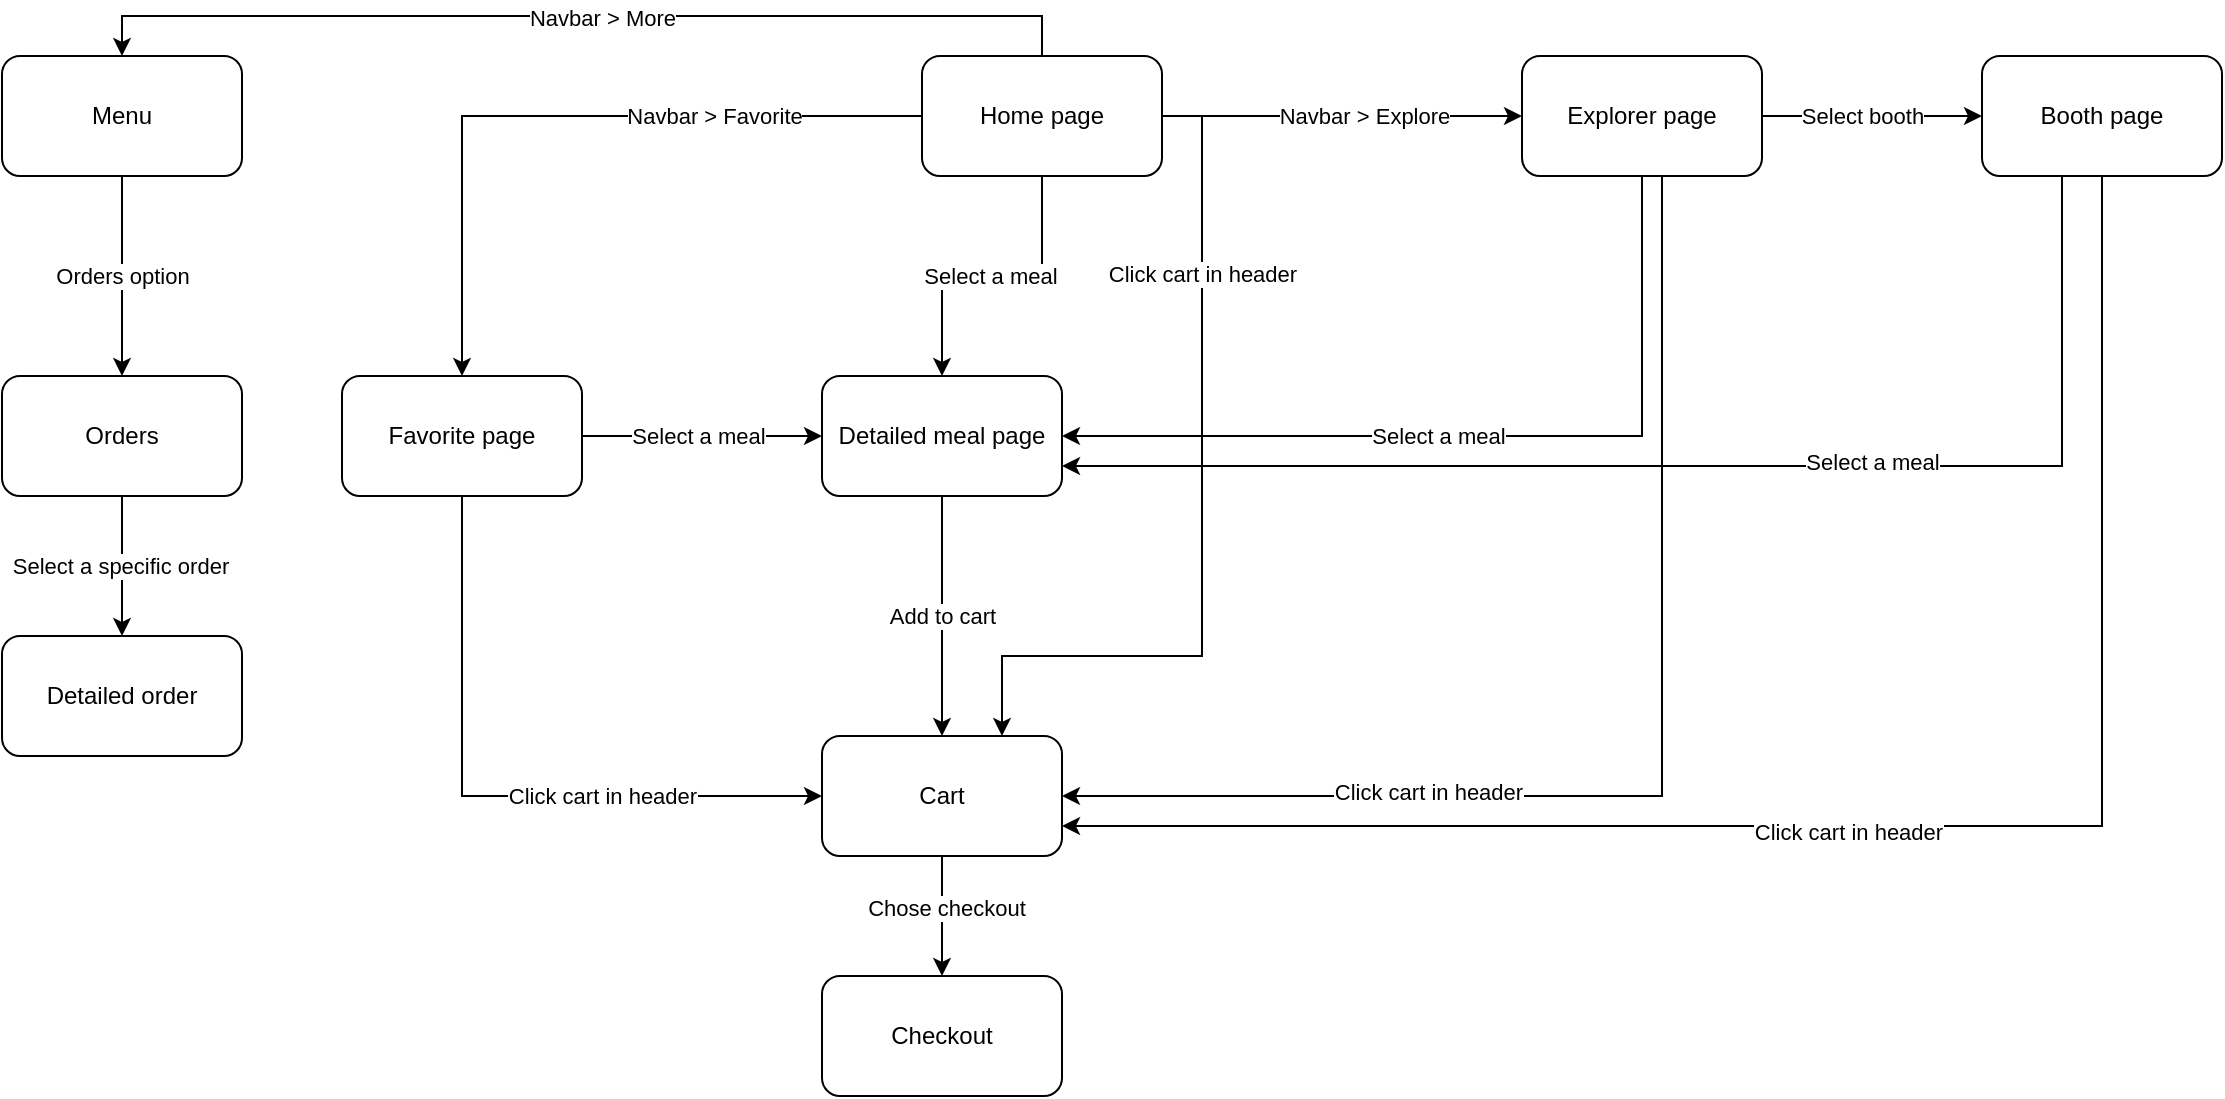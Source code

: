 <mxfile version="22.1.2" type="device">
  <diagram name="Page-1" id="QMOfyTWJjr2UdWzFDMdc">
    <mxGraphModel dx="2284" dy="780" grid="1" gridSize="10" guides="1" tooltips="1" connect="1" arrows="1" fold="1" page="1" pageScale="1" pageWidth="850" pageHeight="1100" math="0" shadow="0">
      <root>
        <mxCell id="0" />
        <mxCell id="1" parent="0" />
        <mxCell id="fd9m6jga8LRiLZvmEWE1-3" style="edgeStyle=orthogonalEdgeStyle;rounded=0;orthogonalLoop=1;jettySize=auto;html=1;" parent="1" source="fd9m6jga8LRiLZvmEWE1-1" target="fd9m6jga8LRiLZvmEWE1-2" edge="1">
          <mxGeometry relative="1" as="geometry" />
        </mxCell>
        <mxCell id="fd9m6jga8LRiLZvmEWE1-13" value="Select a meal" style="edgeLabel;html=1;align=center;verticalAlign=middle;resizable=0;points=[];" parent="fd9m6jga8LRiLZvmEWE1-3" vertex="1" connectable="0">
          <mxGeometry x="0.014" relative="1" as="geometry">
            <mxPoint as="offset" />
          </mxGeometry>
        </mxCell>
        <mxCell id="fd9m6jga8LRiLZvmEWE1-5" style="edgeStyle=orthogonalEdgeStyle;rounded=0;orthogonalLoop=1;jettySize=auto;html=1;" parent="1" source="fd9m6jga8LRiLZvmEWE1-1" target="fd9m6jga8LRiLZvmEWE1-4" edge="1">
          <mxGeometry relative="1" as="geometry" />
        </mxCell>
        <mxCell id="fd9m6jga8LRiLZvmEWE1-12" value="Navbar &amp;gt; Explore" style="edgeLabel;html=1;align=center;verticalAlign=middle;resizable=0;points=[];" parent="fd9m6jga8LRiLZvmEWE1-5" vertex="1" connectable="0">
          <mxGeometry x="-0.24" y="1" relative="1" as="geometry">
            <mxPoint x="32" y="1" as="offset" />
          </mxGeometry>
        </mxCell>
        <mxCell id="fd9m6jga8LRiLZvmEWE1-29" style="edgeStyle=orthogonalEdgeStyle;rounded=0;orthogonalLoop=1;jettySize=auto;html=1;entryX=0.75;entryY=0;entryDx=0;entryDy=0;" parent="1" source="fd9m6jga8LRiLZvmEWE1-1" target="fd9m6jga8LRiLZvmEWE1-23" edge="1">
          <mxGeometry relative="1" as="geometry">
            <Array as="points">
              <mxPoint x="260" y="110" />
              <mxPoint x="260" y="380" />
              <mxPoint x="160" y="380" />
            </Array>
          </mxGeometry>
        </mxCell>
        <mxCell id="fd9m6jga8LRiLZvmEWE1-30" value="Click cart in header" style="edgeLabel;html=1;align=center;verticalAlign=middle;resizable=0;points=[];" parent="fd9m6jga8LRiLZvmEWE1-29" vertex="1" connectable="0">
          <mxGeometry x="-0.541" relative="1" as="geometry">
            <mxPoint as="offset" />
          </mxGeometry>
        </mxCell>
        <mxCell id="ZRaLKVEQC1zzXZM8xtIm-1" style="edgeStyle=orthogonalEdgeStyle;rounded=0;orthogonalLoop=1;jettySize=auto;html=1;entryX=0.5;entryY=0;entryDx=0;entryDy=0;" edge="1" parent="1" source="fd9m6jga8LRiLZvmEWE1-1" target="fd9m6jga8LRiLZvmEWE1-6">
          <mxGeometry relative="1" as="geometry" />
        </mxCell>
        <mxCell id="ZRaLKVEQC1zzXZM8xtIm-2" value="Navbar &amp;gt; Favorite" style="edgeLabel;html=1;align=center;verticalAlign=middle;resizable=0;points=[];" vertex="1" connectable="0" parent="ZRaLKVEQC1zzXZM8xtIm-1">
          <mxGeometry x="-0.422" y="-4" relative="1" as="geometry">
            <mxPoint y="4" as="offset" />
          </mxGeometry>
        </mxCell>
        <mxCell id="ZRaLKVEQC1zzXZM8xtIm-3" style="edgeStyle=orthogonalEdgeStyle;rounded=0;orthogonalLoop=1;jettySize=auto;html=1;entryX=0.5;entryY=0;entryDx=0;entryDy=0;" edge="1" parent="1" source="fd9m6jga8LRiLZvmEWE1-1" target="fd9m6jga8LRiLZvmEWE1-8">
          <mxGeometry relative="1" as="geometry">
            <Array as="points">
              <mxPoint x="180" y="60" />
              <mxPoint x="-280" y="60" />
            </Array>
          </mxGeometry>
        </mxCell>
        <mxCell id="ZRaLKVEQC1zzXZM8xtIm-4" value="Navbar &amp;gt; More" style="edgeLabel;html=1;align=center;verticalAlign=middle;resizable=0;points=[];" vertex="1" connectable="0" parent="ZRaLKVEQC1zzXZM8xtIm-3">
          <mxGeometry x="-0.104" y="1" relative="1" as="geometry">
            <mxPoint x="-16" as="offset" />
          </mxGeometry>
        </mxCell>
        <mxCell id="fd9m6jga8LRiLZvmEWE1-1" value="Home page" style="rounded=1;whiteSpace=wrap;html=1;" parent="1" vertex="1">
          <mxGeometry x="120" y="80" width="120" height="60" as="geometry" />
        </mxCell>
        <mxCell id="fd9m6jga8LRiLZvmEWE1-24" style="edgeStyle=orthogonalEdgeStyle;rounded=0;orthogonalLoop=1;jettySize=auto;html=1;" parent="1" source="fd9m6jga8LRiLZvmEWE1-2" target="fd9m6jga8LRiLZvmEWE1-23" edge="1">
          <mxGeometry relative="1" as="geometry" />
        </mxCell>
        <mxCell id="fd9m6jga8LRiLZvmEWE1-25" value="Add to cart" style="edgeLabel;html=1;align=center;verticalAlign=middle;resizable=0;points=[];" parent="fd9m6jga8LRiLZvmEWE1-24" vertex="1" connectable="0">
          <mxGeometry x="0.013" relative="1" as="geometry">
            <mxPoint y="-1" as="offset" />
          </mxGeometry>
        </mxCell>
        <mxCell id="fd9m6jga8LRiLZvmEWE1-2" value="Detailed meal page" style="rounded=1;whiteSpace=wrap;html=1;" parent="1" vertex="1">
          <mxGeometry x="70" y="240" width="120" height="60" as="geometry" />
        </mxCell>
        <mxCell id="fd9m6jga8LRiLZvmEWE1-14" style="edgeStyle=orthogonalEdgeStyle;rounded=0;orthogonalLoop=1;jettySize=auto;html=1;entryX=1;entryY=0.5;entryDx=0;entryDy=0;" parent="1" source="fd9m6jga8LRiLZvmEWE1-4" target="fd9m6jga8LRiLZvmEWE1-2" edge="1">
          <mxGeometry relative="1" as="geometry">
            <Array as="points">
              <mxPoint x="480" y="270" />
            </Array>
          </mxGeometry>
        </mxCell>
        <mxCell id="fd9m6jga8LRiLZvmEWE1-15" value="Select a meal" style="edgeLabel;html=1;align=center;verticalAlign=middle;resizable=0;points=[];" parent="fd9m6jga8LRiLZvmEWE1-14" vertex="1" connectable="0">
          <mxGeometry x="-0.153" y="1" relative="1" as="geometry">
            <mxPoint x="-54" y="-1" as="offset" />
          </mxGeometry>
        </mxCell>
        <mxCell id="fd9m6jga8LRiLZvmEWE1-27" style="edgeStyle=orthogonalEdgeStyle;rounded=0;orthogonalLoop=1;jettySize=auto;html=1;entryX=1;entryY=0.5;entryDx=0;entryDy=0;" parent="1" source="fd9m6jga8LRiLZvmEWE1-4" target="fd9m6jga8LRiLZvmEWE1-23" edge="1">
          <mxGeometry relative="1" as="geometry">
            <Array as="points">
              <mxPoint x="490" y="450" />
            </Array>
          </mxGeometry>
        </mxCell>
        <mxCell id="fd9m6jga8LRiLZvmEWE1-28" value="Click cart in header" style="edgeLabel;html=1;align=center;verticalAlign=middle;resizable=0;points=[];" parent="fd9m6jga8LRiLZvmEWE1-27" vertex="1" connectable="0">
          <mxGeometry x="0.4" y="-2" relative="1" as="geometry">
            <mxPoint as="offset" />
          </mxGeometry>
        </mxCell>
        <mxCell id="fd9m6jga8LRiLZvmEWE1-41" style="edgeStyle=orthogonalEdgeStyle;rounded=0;orthogonalLoop=1;jettySize=auto;html=1;entryX=0;entryY=0.5;entryDx=0;entryDy=0;" parent="1" source="fd9m6jga8LRiLZvmEWE1-4" target="fd9m6jga8LRiLZvmEWE1-40" edge="1">
          <mxGeometry relative="1" as="geometry" />
        </mxCell>
        <mxCell id="fd9m6jga8LRiLZvmEWE1-42" value="Select booth" style="edgeLabel;html=1;align=center;verticalAlign=middle;resizable=0;points=[];" parent="fd9m6jga8LRiLZvmEWE1-41" vertex="1" connectable="0">
          <mxGeometry x="0.273" y="-1" relative="1" as="geometry">
            <mxPoint x="-20" y="-1" as="offset" />
          </mxGeometry>
        </mxCell>
        <mxCell id="fd9m6jga8LRiLZvmEWE1-4" value="Explorer page" style="rounded=1;whiteSpace=wrap;html=1;" parent="1" vertex="1">
          <mxGeometry x="420" y="80" width="120" height="60" as="geometry" />
        </mxCell>
        <mxCell id="fd9m6jga8LRiLZvmEWE1-16" style="edgeStyle=orthogonalEdgeStyle;rounded=0;orthogonalLoop=1;jettySize=auto;html=1;entryX=0;entryY=0.5;entryDx=0;entryDy=0;" parent="1" source="fd9m6jga8LRiLZvmEWE1-6" target="fd9m6jga8LRiLZvmEWE1-2" edge="1">
          <mxGeometry relative="1" as="geometry" />
        </mxCell>
        <mxCell id="fd9m6jga8LRiLZvmEWE1-17" value="Select a meal" style="edgeLabel;html=1;align=center;verticalAlign=middle;resizable=0;points=[];" parent="fd9m6jga8LRiLZvmEWE1-16" vertex="1" connectable="0">
          <mxGeometry x="0.281" y="-1" relative="1" as="geometry">
            <mxPoint x="-19" y="-1" as="offset" />
          </mxGeometry>
        </mxCell>
        <mxCell id="fd9m6jga8LRiLZvmEWE1-26" value="Click cart in header" style="edgeStyle=orthogonalEdgeStyle;rounded=0;orthogonalLoop=1;jettySize=auto;html=1;entryX=0;entryY=0.5;entryDx=0;entryDy=0;" parent="1" source="fd9m6jga8LRiLZvmEWE1-6" target="fd9m6jga8LRiLZvmEWE1-23" edge="1">
          <mxGeometry x="0.334" relative="1" as="geometry">
            <Array as="points">
              <mxPoint x="-110" y="450" />
            </Array>
            <mxPoint as="offset" />
          </mxGeometry>
        </mxCell>
        <mxCell id="fd9m6jga8LRiLZvmEWE1-6" value="Favorite page" style="rounded=1;whiteSpace=wrap;html=1;" parent="1" vertex="1">
          <mxGeometry x="-170" y="240" width="120" height="60" as="geometry" />
        </mxCell>
        <mxCell id="fd9m6jga8LRiLZvmEWE1-35" style="edgeStyle=orthogonalEdgeStyle;rounded=0;orthogonalLoop=1;jettySize=auto;html=1;entryX=0.5;entryY=0;entryDx=0;entryDy=0;" parent="1" source="fd9m6jga8LRiLZvmEWE1-8" target="fd9m6jga8LRiLZvmEWE1-34" edge="1">
          <mxGeometry relative="1" as="geometry" />
        </mxCell>
        <mxCell id="fd9m6jga8LRiLZvmEWE1-36" value="Orders option" style="edgeLabel;html=1;align=center;verticalAlign=middle;resizable=0;points=[];" parent="fd9m6jga8LRiLZvmEWE1-35" vertex="1" connectable="0">
          <mxGeometry x="0.437" y="3" relative="1" as="geometry">
            <mxPoint x="-3" y="-22" as="offset" />
          </mxGeometry>
        </mxCell>
        <mxCell id="fd9m6jga8LRiLZvmEWE1-8" value="Menu" style="rounded=1;whiteSpace=wrap;html=1;" parent="1" vertex="1">
          <mxGeometry x="-340" y="80" width="120" height="60" as="geometry" />
        </mxCell>
        <mxCell id="fd9m6jga8LRiLZvmEWE1-32" style="edgeStyle=orthogonalEdgeStyle;rounded=0;orthogonalLoop=1;jettySize=auto;html=1;entryX=0.5;entryY=0;entryDx=0;entryDy=0;" parent="1" source="fd9m6jga8LRiLZvmEWE1-23" target="fd9m6jga8LRiLZvmEWE1-31" edge="1">
          <mxGeometry relative="1" as="geometry" />
        </mxCell>
        <mxCell id="fd9m6jga8LRiLZvmEWE1-33" value="Chose checkout" style="edgeLabel;html=1;align=center;verticalAlign=middle;resizable=0;points=[];" parent="fd9m6jga8LRiLZvmEWE1-32" vertex="1" connectable="0">
          <mxGeometry x="-0.142" y="2" relative="1" as="geometry">
            <mxPoint as="offset" />
          </mxGeometry>
        </mxCell>
        <mxCell id="fd9m6jga8LRiLZvmEWE1-23" value="Cart" style="rounded=1;whiteSpace=wrap;html=1;" parent="1" vertex="1">
          <mxGeometry x="70" y="420" width="120" height="60" as="geometry" />
        </mxCell>
        <mxCell id="fd9m6jga8LRiLZvmEWE1-31" value="Checkout" style="rounded=1;whiteSpace=wrap;html=1;" parent="1" vertex="1">
          <mxGeometry x="70" y="540" width="120" height="60" as="geometry" />
        </mxCell>
        <mxCell id="fd9m6jga8LRiLZvmEWE1-38" style="edgeStyle=orthogonalEdgeStyle;rounded=0;orthogonalLoop=1;jettySize=auto;html=1;entryX=0.5;entryY=0;entryDx=0;entryDy=0;" parent="1" source="fd9m6jga8LRiLZvmEWE1-34" target="fd9m6jga8LRiLZvmEWE1-37" edge="1">
          <mxGeometry relative="1" as="geometry" />
        </mxCell>
        <mxCell id="fd9m6jga8LRiLZvmEWE1-39" value="Select a specific order" style="edgeLabel;html=1;align=center;verticalAlign=middle;resizable=0;points=[];" parent="fd9m6jga8LRiLZvmEWE1-38" vertex="1" connectable="0">
          <mxGeometry x="-0.015" y="-1" relative="1" as="geometry">
            <mxPoint as="offset" />
          </mxGeometry>
        </mxCell>
        <mxCell id="fd9m6jga8LRiLZvmEWE1-34" value="Orders" style="rounded=1;whiteSpace=wrap;html=1;" parent="1" vertex="1">
          <mxGeometry x="-340" y="240" width="120" height="60" as="geometry" />
        </mxCell>
        <mxCell id="fd9m6jga8LRiLZvmEWE1-37" value="Detailed order" style="rounded=1;whiteSpace=wrap;html=1;" parent="1" vertex="1">
          <mxGeometry x="-340" y="370" width="120" height="60" as="geometry" />
        </mxCell>
        <mxCell id="fd9m6jga8LRiLZvmEWE1-43" style="edgeStyle=orthogonalEdgeStyle;rounded=0;orthogonalLoop=1;jettySize=auto;html=1;entryX=1;entryY=0.75;entryDx=0;entryDy=0;" parent="1" source="fd9m6jga8LRiLZvmEWE1-40" target="fd9m6jga8LRiLZvmEWE1-2" edge="1">
          <mxGeometry relative="1" as="geometry">
            <Array as="points">
              <mxPoint x="690" y="285" />
            </Array>
          </mxGeometry>
        </mxCell>
        <mxCell id="fd9m6jga8LRiLZvmEWE1-44" value="Select a meal" style="edgeLabel;html=1;align=center;verticalAlign=middle;resizable=0;points=[];" parent="fd9m6jga8LRiLZvmEWE1-43" vertex="1" connectable="0">
          <mxGeometry x="-0.256" y="-2" relative="1" as="geometry">
            <mxPoint as="offset" />
          </mxGeometry>
        </mxCell>
        <mxCell id="fd9m6jga8LRiLZvmEWE1-45" style="edgeStyle=orthogonalEdgeStyle;rounded=0;orthogonalLoop=1;jettySize=auto;html=1;entryX=1;entryY=0.75;entryDx=0;entryDy=0;" parent="1" source="fd9m6jga8LRiLZvmEWE1-40" target="fd9m6jga8LRiLZvmEWE1-23" edge="1">
          <mxGeometry relative="1" as="geometry">
            <Array as="points">
              <mxPoint x="710" y="465" />
            </Array>
          </mxGeometry>
        </mxCell>
        <mxCell id="fd9m6jga8LRiLZvmEWE1-46" value="Click cart in header" style="edgeLabel;html=1;align=center;verticalAlign=middle;resizable=0;points=[];" parent="fd9m6jga8LRiLZvmEWE1-45" vertex="1" connectable="0">
          <mxGeometry x="0.071" y="3" relative="1" as="geometry">
            <mxPoint as="offset" />
          </mxGeometry>
        </mxCell>
        <mxCell id="fd9m6jga8LRiLZvmEWE1-40" value="Booth page" style="rounded=1;whiteSpace=wrap;html=1;" parent="1" vertex="1">
          <mxGeometry x="650" y="80" width="120" height="60" as="geometry" />
        </mxCell>
      </root>
    </mxGraphModel>
  </diagram>
</mxfile>
